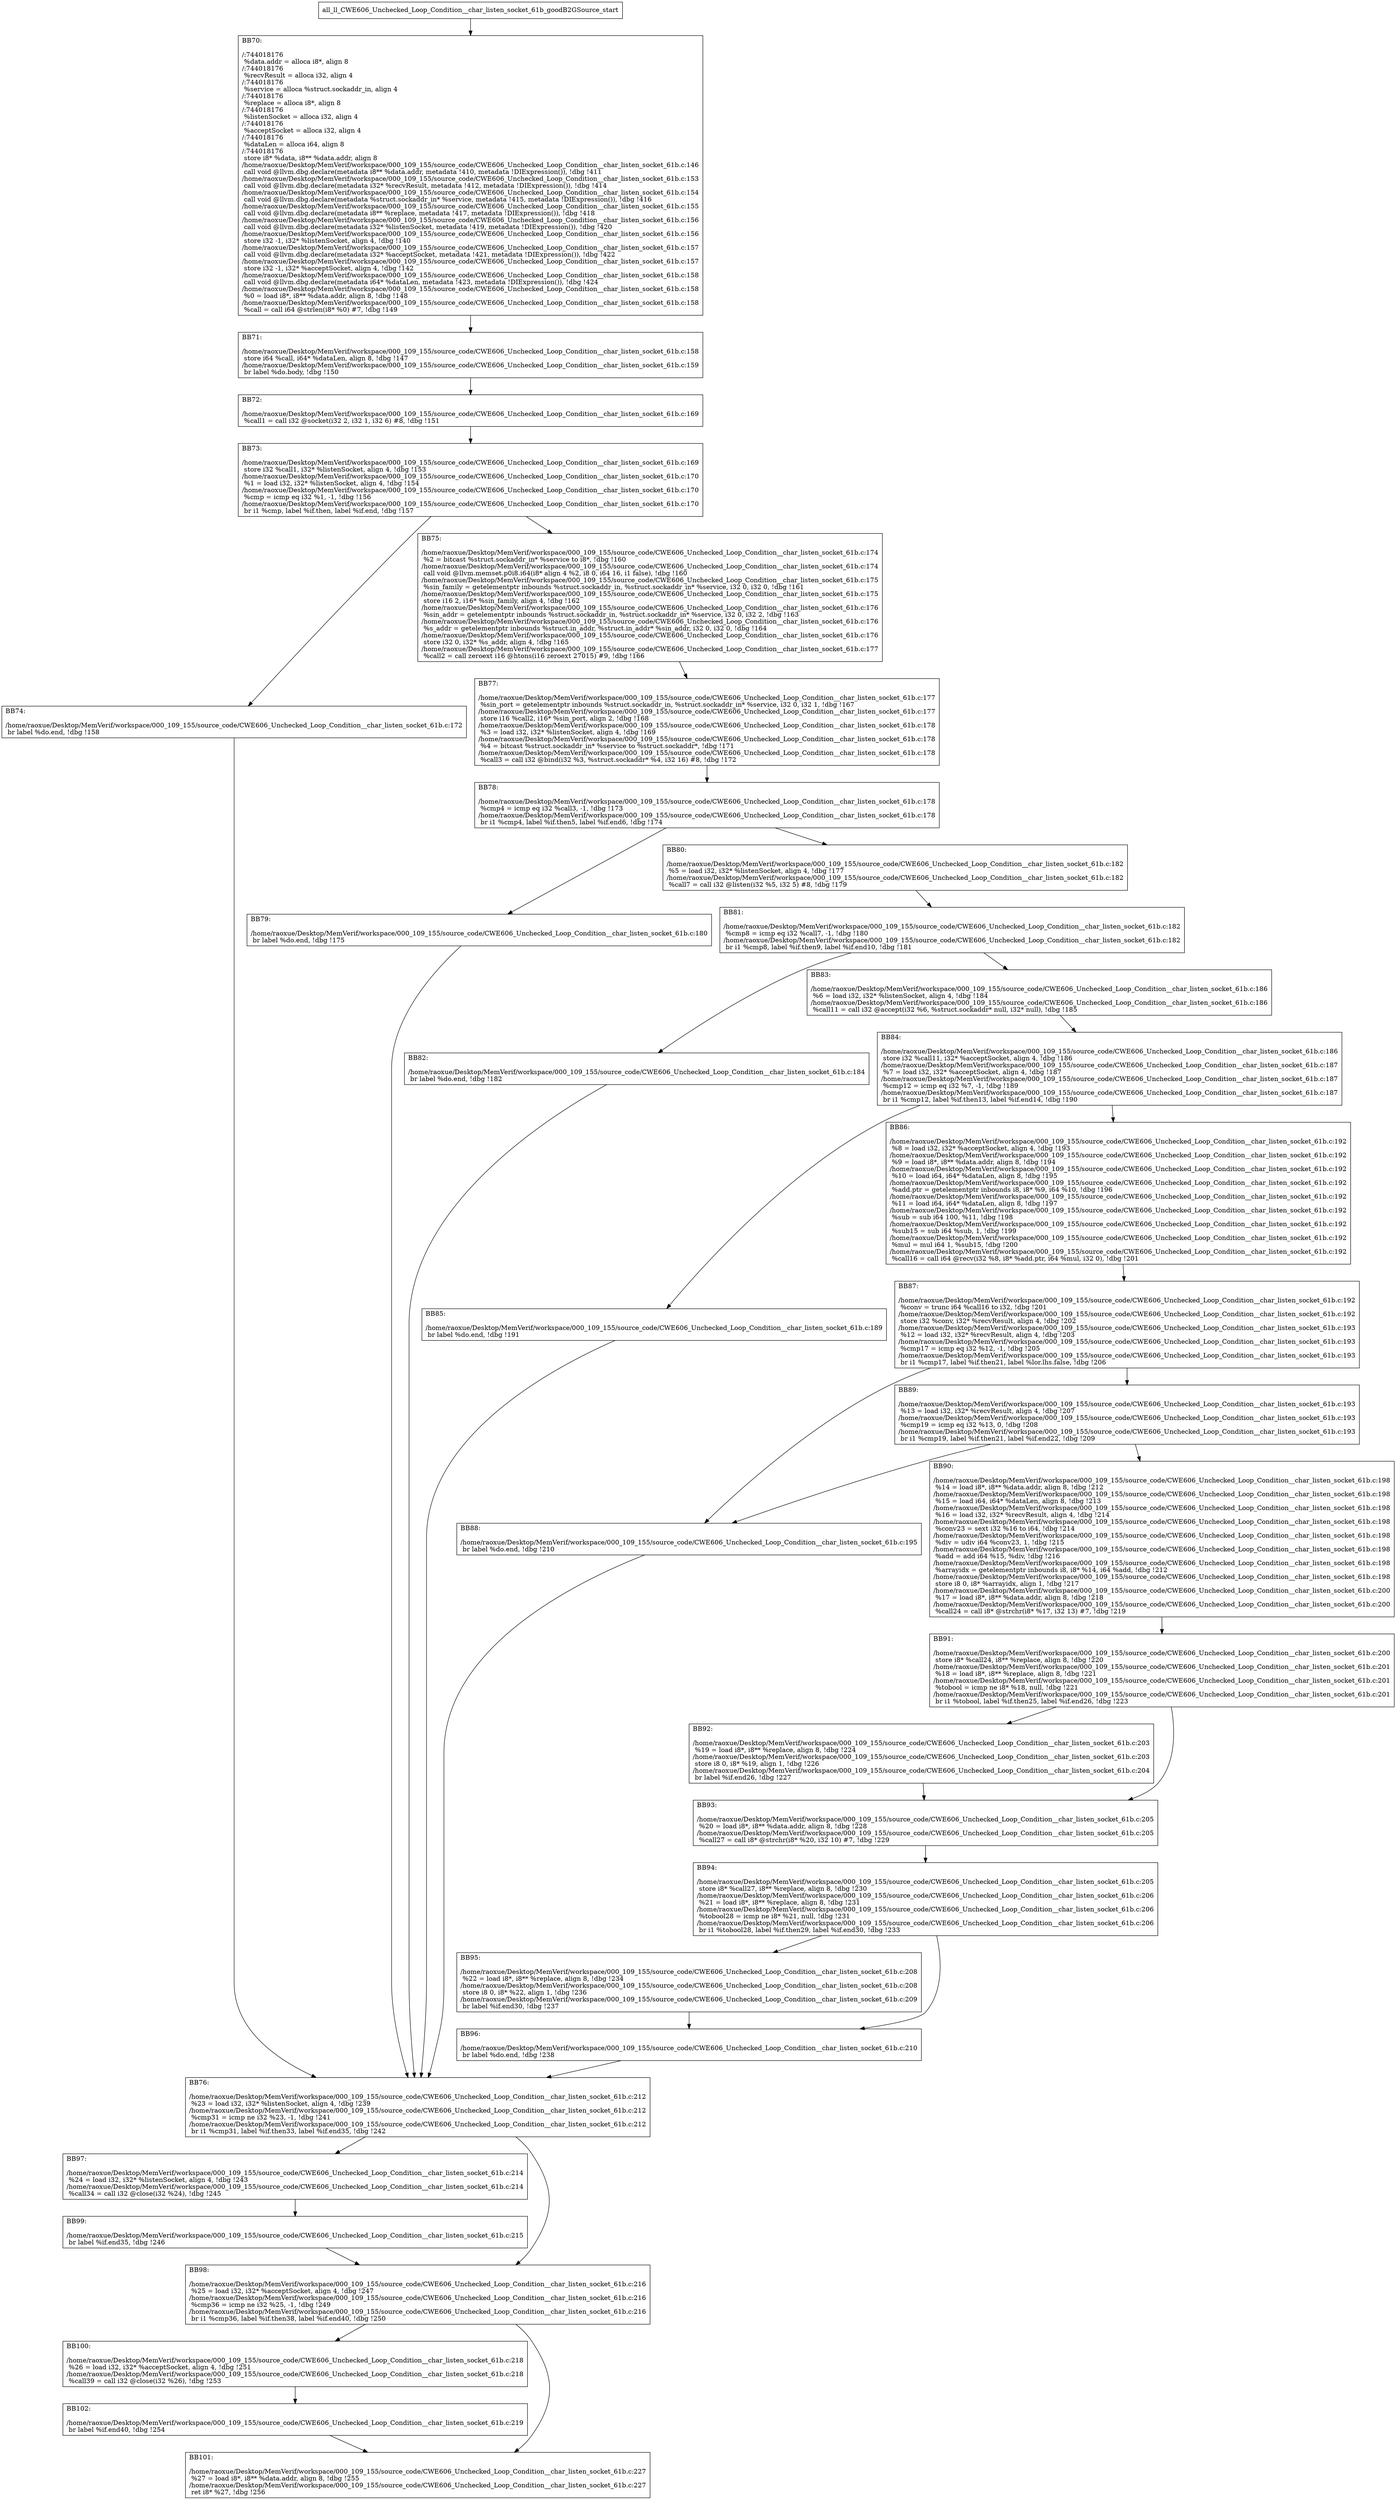 digraph "CFG for'all_ll_CWE606_Unchecked_Loop_Condition__char_listen_socket_61b_goodB2GSource' function" {
	BBall_ll_CWE606_Unchecked_Loop_Condition__char_listen_socket_61b_goodB2GSource_start[shape=record,label="{all_ll_CWE606_Unchecked_Loop_Condition__char_listen_socket_61b_goodB2GSource_start}"];
	BBall_ll_CWE606_Unchecked_Loop_Condition__char_listen_socket_61b_goodB2GSource_start-> all_ll_CWE606_Unchecked_Loop_Condition__char_listen_socket_61b_goodB2GSourceBB70;
	all_ll_CWE606_Unchecked_Loop_Condition__char_listen_socket_61b_goodB2GSourceBB70 [shape=record, label="{BB70:\l\l/:744018176\l
  %data.addr = alloca i8*, align 8\l
/:744018176\l
  %recvResult = alloca i32, align 4\l
/:744018176\l
  %service = alloca %struct.sockaddr_in, align 4\l
/:744018176\l
  %replace = alloca i8*, align 8\l
/:744018176\l
  %listenSocket = alloca i32, align 4\l
/:744018176\l
  %acceptSocket = alloca i32, align 4\l
/:744018176\l
  %dataLen = alloca i64, align 8\l
/:744018176\l
  store i8* %data, i8** %data.addr, align 8\l
/home/raoxue/Desktop/MemVerif/workspace/000_109_155/source_code/CWE606_Unchecked_Loop_Condition__char_listen_socket_61b.c:146\l
  call void @llvm.dbg.declare(metadata i8** %data.addr, metadata !410, metadata !DIExpression()), !dbg !411\l
/home/raoxue/Desktop/MemVerif/workspace/000_109_155/source_code/CWE606_Unchecked_Loop_Condition__char_listen_socket_61b.c:153\l
  call void @llvm.dbg.declare(metadata i32* %recvResult, metadata !412, metadata !DIExpression()), !dbg !414\l
/home/raoxue/Desktop/MemVerif/workspace/000_109_155/source_code/CWE606_Unchecked_Loop_Condition__char_listen_socket_61b.c:154\l
  call void @llvm.dbg.declare(metadata %struct.sockaddr_in* %service, metadata !415, metadata !DIExpression()), !dbg !416\l
/home/raoxue/Desktop/MemVerif/workspace/000_109_155/source_code/CWE606_Unchecked_Loop_Condition__char_listen_socket_61b.c:155\l
  call void @llvm.dbg.declare(metadata i8** %replace, metadata !417, metadata !DIExpression()), !dbg !418\l
/home/raoxue/Desktop/MemVerif/workspace/000_109_155/source_code/CWE606_Unchecked_Loop_Condition__char_listen_socket_61b.c:156\l
  call void @llvm.dbg.declare(metadata i32* %listenSocket, metadata !419, metadata !DIExpression()), !dbg !420\l
/home/raoxue/Desktop/MemVerif/workspace/000_109_155/source_code/CWE606_Unchecked_Loop_Condition__char_listen_socket_61b.c:156\l
  store i32 -1, i32* %listenSocket, align 4, !dbg !140\l
/home/raoxue/Desktop/MemVerif/workspace/000_109_155/source_code/CWE606_Unchecked_Loop_Condition__char_listen_socket_61b.c:157\l
  call void @llvm.dbg.declare(metadata i32* %acceptSocket, metadata !421, metadata !DIExpression()), !dbg !422\l
/home/raoxue/Desktop/MemVerif/workspace/000_109_155/source_code/CWE606_Unchecked_Loop_Condition__char_listen_socket_61b.c:157\l
  store i32 -1, i32* %acceptSocket, align 4, !dbg !142\l
/home/raoxue/Desktop/MemVerif/workspace/000_109_155/source_code/CWE606_Unchecked_Loop_Condition__char_listen_socket_61b.c:158\l
  call void @llvm.dbg.declare(metadata i64* %dataLen, metadata !423, metadata !DIExpression()), !dbg !424\l
/home/raoxue/Desktop/MemVerif/workspace/000_109_155/source_code/CWE606_Unchecked_Loop_Condition__char_listen_socket_61b.c:158\l
  %0 = load i8*, i8** %data.addr, align 8, !dbg !148\l
/home/raoxue/Desktop/MemVerif/workspace/000_109_155/source_code/CWE606_Unchecked_Loop_Condition__char_listen_socket_61b.c:158\l
  %call = call i64 @strlen(i8* %0) #7, !dbg !149\l
}"];
	all_ll_CWE606_Unchecked_Loop_Condition__char_listen_socket_61b_goodB2GSourceBB70-> all_ll_CWE606_Unchecked_Loop_Condition__char_listen_socket_61b_goodB2GSourceBB71;
	all_ll_CWE606_Unchecked_Loop_Condition__char_listen_socket_61b_goodB2GSourceBB71 [shape=record, label="{BB71:\l\l/home/raoxue/Desktop/MemVerif/workspace/000_109_155/source_code/CWE606_Unchecked_Loop_Condition__char_listen_socket_61b.c:158\l
  store i64 %call, i64* %dataLen, align 8, !dbg !147\l
/home/raoxue/Desktop/MemVerif/workspace/000_109_155/source_code/CWE606_Unchecked_Loop_Condition__char_listen_socket_61b.c:159\l
  br label %do.body, !dbg !150\l
}"];
	all_ll_CWE606_Unchecked_Loop_Condition__char_listen_socket_61b_goodB2GSourceBB71-> all_ll_CWE606_Unchecked_Loop_Condition__char_listen_socket_61b_goodB2GSourceBB72;
	all_ll_CWE606_Unchecked_Loop_Condition__char_listen_socket_61b_goodB2GSourceBB72 [shape=record, label="{BB72:\l\l/home/raoxue/Desktop/MemVerif/workspace/000_109_155/source_code/CWE606_Unchecked_Loop_Condition__char_listen_socket_61b.c:169\l
  %call1 = call i32 @socket(i32 2, i32 1, i32 6) #8, !dbg !151\l
}"];
	all_ll_CWE606_Unchecked_Loop_Condition__char_listen_socket_61b_goodB2GSourceBB72-> all_ll_CWE606_Unchecked_Loop_Condition__char_listen_socket_61b_goodB2GSourceBB73;
	all_ll_CWE606_Unchecked_Loop_Condition__char_listen_socket_61b_goodB2GSourceBB73 [shape=record, label="{BB73:\l\l/home/raoxue/Desktop/MemVerif/workspace/000_109_155/source_code/CWE606_Unchecked_Loop_Condition__char_listen_socket_61b.c:169\l
  store i32 %call1, i32* %listenSocket, align 4, !dbg !153\l
/home/raoxue/Desktop/MemVerif/workspace/000_109_155/source_code/CWE606_Unchecked_Loop_Condition__char_listen_socket_61b.c:170\l
  %1 = load i32, i32* %listenSocket, align 4, !dbg !154\l
/home/raoxue/Desktop/MemVerif/workspace/000_109_155/source_code/CWE606_Unchecked_Loop_Condition__char_listen_socket_61b.c:170\l
  %cmp = icmp eq i32 %1, -1, !dbg !156\l
/home/raoxue/Desktop/MemVerif/workspace/000_109_155/source_code/CWE606_Unchecked_Loop_Condition__char_listen_socket_61b.c:170\l
  br i1 %cmp, label %if.then, label %if.end, !dbg !157\l
}"];
	all_ll_CWE606_Unchecked_Loop_Condition__char_listen_socket_61b_goodB2GSourceBB73-> all_ll_CWE606_Unchecked_Loop_Condition__char_listen_socket_61b_goodB2GSourceBB74;
	all_ll_CWE606_Unchecked_Loop_Condition__char_listen_socket_61b_goodB2GSourceBB73-> all_ll_CWE606_Unchecked_Loop_Condition__char_listen_socket_61b_goodB2GSourceBB75;
	all_ll_CWE606_Unchecked_Loop_Condition__char_listen_socket_61b_goodB2GSourceBB74 [shape=record, label="{BB74:\l\l/home/raoxue/Desktop/MemVerif/workspace/000_109_155/source_code/CWE606_Unchecked_Loop_Condition__char_listen_socket_61b.c:172\l
  br label %do.end, !dbg !158\l
}"];
	all_ll_CWE606_Unchecked_Loop_Condition__char_listen_socket_61b_goodB2GSourceBB74-> all_ll_CWE606_Unchecked_Loop_Condition__char_listen_socket_61b_goodB2GSourceBB76;
	all_ll_CWE606_Unchecked_Loop_Condition__char_listen_socket_61b_goodB2GSourceBB75 [shape=record, label="{BB75:\l\l/home/raoxue/Desktop/MemVerif/workspace/000_109_155/source_code/CWE606_Unchecked_Loop_Condition__char_listen_socket_61b.c:174\l
  %2 = bitcast %struct.sockaddr_in* %service to i8*, !dbg !160\l
/home/raoxue/Desktop/MemVerif/workspace/000_109_155/source_code/CWE606_Unchecked_Loop_Condition__char_listen_socket_61b.c:174\l
  call void @llvm.memset.p0i8.i64(i8* align 4 %2, i8 0, i64 16, i1 false), !dbg !160\l
/home/raoxue/Desktop/MemVerif/workspace/000_109_155/source_code/CWE606_Unchecked_Loop_Condition__char_listen_socket_61b.c:175\l
  %sin_family = getelementptr inbounds %struct.sockaddr_in, %struct.sockaddr_in* %service, i32 0, i32 0, !dbg !161\l
/home/raoxue/Desktop/MemVerif/workspace/000_109_155/source_code/CWE606_Unchecked_Loop_Condition__char_listen_socket_61b.c:175\l
  store i16 2, i16* %sin_family, align 4, !dbg !162\l
/home/raoxue/Desktop/MemVerif/workspace/000_109_155/source_code/CWE606_Unchecked_Loop_Condition__char_listen_socket_61b.c:176\l
  %sin_addr = getelementptr inbounds %struct.sockaddr_in, %struct.sockaddr_in* %service, i32 0, i32 2, !dbg !163\l
/home/raoxue/Desktop/MemVerif/workspace/000_109_155/source_code/CWE606_Unchecked_Loop_Condition__char_listen_socket_61b.c:176\l
  %s_addr = getelementptr inbounds %struct.in_addr, %struct.in_addr* %sin_addr, i32 0, i32 0, !dbg !164\l
/home/raoxue/Desktop/MemVerif/workspace/000_109_155/source_code/CWE606_Unchecked_Loop_Condition__char_listen_socket_61b.c:176\l
  store i32 0, i32* %s_addr, align 4, !dbg !165\l
/home/raoxue/Desktop/MemVerif/workspace/000_109_155/source_code/CWE606_Unchecked_Loop_Condition__char_listen_socket_61b.c:177\l
  %call2 = call zeroext i16 @htons(i16 zeroext 27015) #9, !dbg !166\l
}"];
	all_ll_CWE606_Unchecked_Loop_Condition__char_listen_socket_61b_goodB2GSourceBB75-> all_ll_CWE606_Unchecked_Loop_Condition__char_listen_socket_61b_goodB2GSourceBB77;
	all_ll_CWE606_Unchecked_Loop_Condition__char_listen_socket_61b_goodB2GSourceBB77 [shape=record, label="{BB77:\l\l/home/raoxue/Desktop/MemVerif/workspace/000_109_155/source_code/CWE606_Unchecked_Loop_Condition__char_listen_socket_61b.c:177\l
  %sin_port = getelementptr inbounds %struct.sockaddr_in, %struct.sockaddr_in* %service, i32 0, i32 1, !dbg !167\l
/home/raoxue/Desktop/MemVerif/workspace/000_109_155/source_code/CWE606_Unchecked_Loop_Condition__char_listen_socket_61b.c:177\l
  store i16 %call2, i16* %sin_port, align 2, !dbg !168\l
/home/raoxue/Desktop/MemVerif/workspace/000_109_155/source_code/CWE606_Unchecked_Loop_Condition__char_listen_socket_61b.c:178\l
  %3 = load i32, i32* %listenSocket, align 4, !dbg !169\l
/home/raoxue/Desktop/MemVerif/workspace/000_109_155/source_code/CWE606_Unchecked_Loop_Condition__char_listen_socket_61b.c:178\l
  %4 = bitcast %struct.sockaddr_in* %service to %struct.sockaddr*, !dbg !171\l
/home/raoxue/Desktop/MemVerif/workspace/000_109_155/source_code/CWE606_Unchecked_Loop_Condition__char_listen_socket_61b.c:178\l
  %call3 = call i32 @bind(i32 %3, %struct.sockaddr* %4, i32 16) #8, !dbg !172\l
}"];
	all_ll_CWE606_Unchecked_Loop_Condition__char_listen_socket_61b_goodB2GSourceBB77-> all_ll_CWE606_Unchecked_Loop_Condition__char_listen_socket_61b_goodB2GSourceBB78;
	all_ll_CWE606_Unchecked_Loop_Condition__char_listen_socket_61b_goodB2GSourceBB78 [shape=record, label="{BB78:\l\l/home/raoxue/Desktop/MemVerif/workspace/000_109_155/source_code/CWE606_Unchecked_Loop_Condition__char_listen_socket_61b.c:178\l
  %cmp4 = icmp eq i32 %call3, -1, !dbg !173\l
/home/raoxue/Desktop/MemVerif/workspace/000_109_155/source_code/CWE606_Unchecked_Loop_Condition__char_listen_socket_61b.c:178\l
  br i1 %cmp4, label %if.then5, label %if.end6, !dbg !174\l
}"];
	all_ll_CWE606_Unchecked_Loop_Condition__char_listen_socket_61b_goodB2GSourceBB78-> all_ll_CWE606_Unchecked_Loop_Condition__char_listen_socket_61b_goodB2GSourceBB79;
	all_ll_CWE606_Unchecked_Loop_Condition__char_listen_socket_61b_goodB2GSourceBB78-> all_ll_CWE606_Unchecked_Loop_Condition__char_listen_socket_61b_goodB2GSourceBB80;
	all_ll_CWE606_Unchecked_Loop_Condition__char_listen_socket_61b_goodB2GSourceBB79 [shape=record, label="{BB79:\l\l/home/raoxue/Desktop/MemVerif/workspace/000_109_155/source_code/CWE606_Unchecked_Loop_Condition__char_listen_socket_61b.c:180\l
  br label %do.end, !dbg !175\l
}"];
	all_ll_CWE606_Unchecked_Loop_Condition__char_listen_socket_61b_goodB2GSourceBB79-> all_ll_CWE606_Unchecked_Loop_Condition__char_listen_socket_61b_goodB2GSourceBB76;
	all_ll_CWE606_Unchecked_Loop_Condition__char_listen_socket_61b_goodB2GSourceBB80 [shape=record, label="{BB80:\l\l/home/raoxue/Desktop/MemVerif/workspace/000_109_155/source_code/CWE606_Unchecked_Loop_Condition__char_listen_socket_61b.c:182\l
  %5 = load i32, i32* %listenSocket, align 4, !dbg !177\l
/home/raoxue/Desktop/MemVerif/workspace/000_109_155/source_code/CWE606_Unchecked_Loop_Condition__char_listen_socket_61b.c:182\l
  %call7 = call i32 @listen(i32 %5, i32 5) #8, !dbg !179\l
}"];
	all_ll_CWE606_Unchecked_Loop_Condition__char_listen_socket_61b_goodB2GSourceBB80-> all_ll_CWE606_Unchecked_Loop_Condition__char_listen_socket_61b_goodB2GSourceBB81;
	all_ll_CWE606_Unchecked_Loop_Condition__char_listen_socket_61b_goodB2GSourceBB81 [shape=record, label="{BB81:\l\l/home/raoxue/Desktop/MemVerif/workspace/000_109_155/source_code/CWE606_Unchecked_Loop_Condition__char_listen_socket_61b.c:182\l
  %cmp8 = icmp eq i32 %call7, -1, !dbg !180\l
/home/raoxue/Desktop/MemVerif/workspace/000_109_155/source_code/CWE606_Unchecked_Loop_Condition__char_listen_socket_61b.c:182\l
  br i1 %cmp8, label %if.then9, label %if.end10, !dbg !181\l
}"];
	all_ll_CWE606_Unchecked_Loop_Condition__char_listen_socket_61b_goodB2GSourceBB81-> all_ll_CWE606_Unchecked_Loop_Condition__char_listen_socket_61b_goodB2GSourceBB82;
	all_ll_CWE606_Unchecked_Loop_Condition__char_listen_socket_61b_goodB2GSourceBB81-> all_ll_CWE606_Unchecked_Loop_Condition__char_listen_socket_61b_goodB2GSourceBB83;
	all_ll_CWE606_Unchecked_Loop_Condition__char_listen_socket_61b_goodB2GSourceBB82 [shape=record, label="{BB82:\l\l/home/raoxue/Desktop/MemVerif/workspace/000_109_155/source_code/CWE606_Unchecked_Loop_Condition__char_listen_socket_61b.c:184\l
  br label %do.end, !dbg !182\l
}"];
	all_ll_CWE606_Unchecked_Loop_Condition__char_listen_socket_61b_goodB2GSourceBB82-> all_ll_CWE606_Unchecked_Loop_Condition__char_listen_socket_61b_goodB2GSourceBB76;
	all_ll_CWE606_Unchecked_Loop_Condition__char_listen_socket_61b_goodB2GSourceBB83 [shape=record, label="{BB83:\l\l/home/raoxue/Desktop/MemVerif/workspace/000_109_155/source_code/CWE606_Unchecked_Loop_Condition__char_listen_socket_61b.c:186\l
  %6 = load i32, i32* %listenSocket, align 4, !dbg !184\l
/home/raoxue/Desktop/MemVerif/workspace/000_109_155/source_code/CWE606_Unchecked_Loop_Condition__char_listen_socket_61b.c:186\l
  %call11 = call i32 @accept(i32 %6, %struct.sockaddr* null, i32* null), !dbg !185\l
}"];
	all_ll_CWE606_Unchecked_Loop_Condition__char_listen_socket_61b_goodB2GSourceBB83-> all_ll_CWE606_Unchecked_Loop_Condition__char_listen_socket_61b_goodB2GSourceBB84;
	all_ll_CWE606_Unchecked_Loop_Condition__char_listen_socket_61b_goodB2GSourceBB84 [shape=record, label="{BB84:\l\l/home/raoxue/Desktop/MemVerif/workspace/000_109_155/source_code/CWE606_Unchecked_Loop_Condition__char_listen_socket_61b.c:186\l
  store i32 %call11, i32* %acceptSocket, align 4, !dbg !186\l
/home/raoxue/Desktop/MemVerif/workspace/000_109_155/source_code/CWE606_Unchecked_Loop_Condition__char_listen_socket_61b.c:187\l
  %7 = load i32, i32* %acceptSocket, align 4, !dbg !187\l
/home/raoxue/Desktop/MemVerif/workspace/000_109_155/source_code/CWE606_Unchecked_Loop_Condition__char_listen_socket_61b.c:187\l
  %cmp12 = icmp eq i32 %7, -1, !dbg !189\l
/home/raoxue/Desktop/MemVerif/workspace/000_109_155/source_code/CWE606_Unchecked_Loop_Condition__char_listen_socket_61b.c:187\l
  br i1 %cmp12, label %if.then13, label %if.end14, !dbg !190\l
}"];
	all_ll_CWE606_Unchecked_Loop_Condition__char_listen_socket_61b_goodB2GSourceBB84-> all_ll_CWE606_Unchecked_Loop_Condition__char_listen_socket_61b_goodB2GSourceBB85;
	all_ll_CWE606_Unchecked_Loop_Condition__char_listen_socket_61b_goodB2GSourceBB84-> all_ll_CWE606_Unchecked_Loop_Condition__char_listen_socket_61b_goodB2GSourceBB86;
	all_ll_CWE606_Unchecked_Loop_Condition__char_listen_socket_61b_goodB2GSourceBB85 [shape=record, label="{BB85:\l\l/home/raoxue/Desktop/MemVerif/workspace/000_109_155/source_code/CWE606_Unchecked_Loop_Condition__char_listen_socket_61b.c:189\l
  br label %do.end, !dbg !191\l
}"];
	all_ll_CWE606_Unchecked_Loop_Condition__char_listen_socket_61b_goodB2GSourceBB85-> all_ll_CWE606_Unchecked_Loop_Condition__char_listen_socket_61b_goodB2GSourceBB76;
	all_ll_CWE606_Unchecked_Loop_Condition__char_listen_socket_61b_goodB2GSourceBB86 [shape=record, label="{BB86:\l\l/home/raoxue/Desktop/MemVerif/workspace/000_109_155/source_code/CWE606_Unchecked_Loop_Condition__char_listen_socket_61b.c:192\l
  %8 = load i32, i32* %acceptSocket, align 4, !dbg !193\l
/home/raoxue/Desktop/MemVerif/workspace/000_109_155/source_code/CWE606_Unchecked_Loop_Condition__char_listen_socket_61b.c:192\l
  %9 = load i8*, i8** %data.addr, align 8, !dbg !194\l
/home/raoxue/Desktop/MemVerif/workspace/000_109_155/source_code/CWE606_Unchecked_Loop_Condition__char_listen_socket_61b.c:192\l
  %10 = load i64, i64* %dataLen, align 8, !dbg !195\l
/home/raoxue/Desktop/MemVerif/workspace/000_109_155/source_code/CWE606_Unchecked_Loop_Condition__char_listen_socket_61b.c:192\l
  %add.ptr = getelementptr inbounds i8, i8* %9, i64 %10, !dbg !196\l
/home/raoxue/Desktop/MemVerif/workspace/000_109_155/source_code/CWE606_Unchecked_Loop_Condition__char_listen_socket_61b.c:192\l
  %11 = load i64, i64* %dataLen, align 8, !dbg !197\l
/home/raoxue/Desktop/MemVerif/workspace/000_109_155/source_code/CWE606_Unchecked_Loop_Condition__char_listen_socket_61b.c:192\l
  %sub = sub i64 100, %11, !dbg !198\l
/home/raoxue/Desktop/MemVerif/workspace/000_109_155/source_code/CWE606_Unchecked_Loop_Condition__char_listen_socket_61b.c:192\l
  %sub15 = sub i64 %sub, 1, !dbg !199\l
/home/raoxue/Desktop/MemVerif/workspace/000_109_155/source_code/CWE606_Unchecked_Loop_Condition__char_listen_socket_61b.c:192\l
  %mul = mul i64 1, %sub15, !dbg !200\l
/home/raoxue/Desktop/MemVerif/workspace/000_109_155/source_code/CWE606_Unchecked_Loop_Condition__char_listen_socket_61b.c:192\l
  %call16 = call i64 @recv(i32 %8, i8* %add.ptr, i64 %mul, i32 0), !dbg !201\l
}"];
	all_ll_CWE606_Unchecked_Loop_Condition__char_listen_socket_61b_goodB2GSourceBB86-> all_ll_CWE606_Unchecked_Loop_Condition__char_listen_socket_61b_goodB2GSourceBB87;
	all_ll_CWE606_Unchecked_Loop_Condition__char_listen_socket_61b_goodB2GSourceBB87 [shape=record, label="{BB87:\l\l/home/raoxue/Desktop/MemVerif/workspace/000_109_155/source_code/CWE606_Unchecked_Loop_Condition__char_listen_socket_61b.c:192\l
  %conv = trunc i64 %call16 to i32, !dbg !201\l
/home/raoxue/Desktop/MemVerif/workspace/000_109_155/source_code/CWE606_Unchecked_Loop_Condition__char_listen_socket_61b.c:192\l
  store i32 %conv, i32* %recvResult, align 4, !dbg !202\l
/home/raoxue/Desktop/MemVerif/workspace/000_109_155/source_code/CWE606_Unchecked_Loop_Condition__char_listen_socket_61b.c:193\l
  %12 = load i32, i32* %recvResult, align 4, !dbg !203\l
/home/raoxue/Desktop/MemVerif/workspace/000_109_155/source_code/CWE606_Unchecked_Loop_Condition__char_listen_socket_61b.c:193\l
  %cmp17 = icmp eq i32 %12, -1, !dbg !205\l
/home/raoxue/Desktop/MemVerif/workspace/000_109_155/source_code/CWE606_Unchecked_Loop_Condition__char_listen_socket_61b.c:193\l
  br i1 %cmp17, label %if.then21, label %lor.lhs.false, !dbg !206\l
}"];
	all_ll_CWE606_Unchecked_Loop_Condition__char_listen_socket_61b_goodB2GSourceBB87-> all_ll_CWE606_Unchecked_Loop_Condition__char_listen_socket_61b_goodB2GSourceBB88;
	all_ll_CWE606_Unchecked_Loop_Condition__char_listen_socket_61b_goodB2GSourceBB87-> all_ll_CWE606_Unchecked_Loop_Condition__char_listen_socket_61b_goodB2GSourceBB89;
	all_ll_CWE606_Unchecked_Loop_Condition__char_listen_socket_61b_goodB2GSourceBB89 [shape=record, label="{BB89:\l\l/home/raoxue/Desktop/MemVerif/workspace/000_109_155/source_code/CWE606_Unchecked_Loop_Condition__char_listen_socket_61b.c:193\l
  %13 = load i32, i32* %recvResult, align 4, !dbg !207\l
/home/raoxue/Desktop/MemVerif/workspace/000_109_155/source_code/CWE606_Unchecked_Loop_Condition__char_listen_socket_61b.c:193\l
  %cmp19 = icmp eq i32 %13, 0, !dbg !208\l
/home/raoxue/Desktop/MemVerif/workspace/000_109_155/source_code/CWE606_Unchecked_Loop_Condition__char_listen_socket_61b.c:193\l
  br i1 %cmp19, label %if.then21, label %if.end22, !dbg !209\l
}"];
	all_ll_CWE606_Unchecked_Loop_Condition__char_listen_socket_61b_goodB2GSourceBB89-> all_ll_CWE606_Unchecked_Loop_Condition__char_listen_socket_61b_goodB2GSourceBB88;
	all_ll_CWE606_Unchecked_Loop_Condition__char_listen_socket_61b_goodB2GSourceBB89-> all_ll_CWE606_Unchecked_Loop_Condition__char_listen_socket_61b_goodB2GSourceBB90;
	all_ll_CWE606_Unchecked_Loop_Condition__char_listen_socket_61b_goodB2GSourceBB88 [shape=record, label="{BB88:\l\l/home/raoxue/Desktop/MemVerif/workspace/000_109_155/source_code/CWE606_Unchecked_Loop_Condition__char_listen_socket_61b.c:195\l
  br label %do.end, !dbg !210\l
}"];
	all_ll_CWE606_Unchecked_Loop_Condition__char_listen_socket_61b_goodB2GSourceBB88-> all_ll_CWE606_Unchecked_Loop_Condition__char_listen_socket_61b_goodB2GSourceBB76;
	all_ll_CWE606_Unchecked_Loop_Condition__char_listen_socket_61b_goodB2GSourceBB90 [shape=record, label="{BB90:\l\l/home/raoxue/Desktop/MemVerif/workspace/000_109_155/source_code/CWE606_Unchecked_Loop_Condition__char_listen_socket_61b.c:198\l
  %14 = load i8*, i8** %data.addr, align 8, !dbg !212\l
/home/raoxue/Desktop/MemVerif/workspace/000_109_155/source_code/CWE606_Unchecked_Loop_Condition__char_listen_socket_61b.c:198\l
  %15 = load i64, i64* %dataLen, align 8, !dbg !213\l
/home/raoxue/Desktop/MemVerif/workspace/000_109_155/source_code/CWE606_Unchecked_Loop_Condition__char_listen_socket_61b.c:198\l
  %16 = load i32, i32* %recvResult, align 4, !dbg !214\l
/home/raoxue/Desktop/MemVerif/workspace/000_109_155/source_code/CWE606_Unchecked_Loop_Condition__char_listen_socket_61b.c:198\l
  %conv23 = sext i32 %16 to i64, !dbg !214\l
/home/raoxue/Desktop/MemVerif/workspace/000_109_155/source_code/CWE606_Unchecked_Loop_Condition__char_listen_socket_61b.c:198\l
  %div = udiv i64 %conv23, 1, !dbg !215\l
/home/raoxue/Desktop/MemVerif/workspace/000_109_155/source_code/CWE606_Unchecked_Loop_Condition__char_listen_socket_61b.c:198\l
  %add = add i64 %15, %div, !dbg !216\l
/home/raoxue/Desktop/MemVerif/workspace/000_109_155/source_code/CWE606_Unchecked_Loop_Condition__char_listen_socket_61b.c:198\l
  %arrayidx = getelementptr inbounds i8, i8* %14, i64 %add, !dbg !212\l
/home/raoxue/Desktop/MemVerif/workspace/000_109_155/source_code/CWE606_Unchecked_Loop_Condition__char_listen_socket_61b.c:198\l
  store i8 0, i8* %arrayidx, align 1, !dbg !217\l
/home/raoxue/Desktop/MemVerif/workspace/000_109_155/source_code/CWE606_Unchecked_Loop_Condition__char_listen_socket_61b.c:200\l
  %17 = load i8*, i8** %data.addr, align 8, !dbg !218\l
/home/raoxue/Desktop/MemVerif/workspace/000_109_155/source_code/CWE606_Unchecked_Loop_Condition__char_listen_socket_61b.c:200\l
  %call24 = call i8* @strchr(i8* %17, i32 13) #7, !dbg !219\l
}"];
	all_ll_CWE606_Unchecked_Loop_Condition__char_listen_socket_61b_goodB2GSourceBB90-> all_ll_CWE606_Unchecked_Loop_Condition__char_listen_socket_61b_goodB2GSourceBB91;
	all_ll_CWE606_Unchecked_Loop_Condition__char_listen_socket_61b_goodB2GSourceBB91 [shape=record, label="{BB91:\l\l/home/raoxue/Desktop/MemVerif/workspace/000_109_155/source_code/CWE606_Unchecked_Loop_Condition__char_listen_socket_61b.c:200\l
  store i8* %call24, i8** %replace, align 8, !dbg !220\l
/home/raoxue/Desktop/MemVerif/workspace/000_109_155/source_code/CWE606_Unchecked_Loop_Condition__char_listen_socket_61b.c:201\l
  %18 = load i8*, i8** %replace, align 8, !dbg !221\l
/home/raoxue/Desktop/MemVerif/workspace/000_109_155/source_code/CWE606_Unchecked_Loop_Condition__char_listen_socket_61b.c:201\l
  %tobool = icmp ne i8* %18, null, !dbg !221\l
/home/raoxue/Desktop/MemVerif/workspace/000_109_155/source_code/CWE606_Unchecked_Loop_Condition__char_listen_socket_61b.c:201\l
  br i1 %tobool, label %if.then25, label %if.end26, !dbg !223\l
}"];
	all_ll_CWE606_Unchecked_Loop_Condition__char_listen_socket_61b_goodB2GSourceBB91-> all_ll_CWE606_Unchecked_Loop_Condition__char_listen_socket_61b_goodB2GSourceBB92;
	all_ll_CWE606_Unchecked_Loop_Condition__char_listen_socket_61b_goodB2GSourceBB91-> all_ll_CWE606_Unchecked_Loop_Condition__char_listen_socket_61b_goodB2GSourceBB93;
	all_ll_CWE606_Unchecked_Loop_Condition__char_listen_socket_61b_goodB2GSourceBB92 [shape=record, label="{BB92:\l\l/home/raoxue/Desktop/MemVerif/workspace/000_109_155/source_code/CWE606_Unchecked_Loop_Condition__char_listen_socket_61b.c:203\l
  %19 = load i8*, i8** %replace, align 8, !dbg !224\l
/home/raoxue/Desktop/MemVerif/workspace/000_109_155/source_code/CWE606_Unchecked_Loop_Condition__char_listen_socket_61b.c:203\l
  store i8 0, i8* %19, align 1, !dbg !226\l
/home/raoxue/Desktop/MemVerif/workspace/000_109_155/source_code/CWE606_Unchecked_Loop_Condition__char_listen_socket_61b.c:204\l
  br label %if.end26, !dbg !227\l
}"];
	all_ll_CWE606_Unchecked_Loop_Condition__char_listen_socket_61b_goodB2GSourceBB92-> all_ll_CWE606_Unchecked_Loop_Condition__char_listen_socket_61b_goodB2GSourceBB93;
	all_ll_CWE606_Unchecked_Loop_Condition__char_listen_socket_61b_goodB2GSourceBB93 [shape=record, label="{BB93:\l\l/home/raoxue/Desktop/MemVerif/workspace/000_109_155/source_code/CWE606_Unchecked_Loop_Condition__char_listen_socket_61b.c:205\l
  %20 = load i8*, i8** %data.addr, align 8, !dbg !228\l
/home/raoxue/Desktop/MemVerif/workspace/000_109_155/source_code/CWE606_Unchecked_Loop_Condition__char_listen_socket_61b.c:205\l
  %call27 = call i8* @strchr(i8* %20, i32 10) #7, !dbg !229\l
}"];
	all_ll_CWE606_Unchecked_Loop_Condition__char_listen_socket_61b_goodB2GSourceBB93-> all_ll_CWE606_Unchecked_Loop_Condition__char_listen_socket_61b_goodB2GSourceBB94;
	all_ll_CWE606_Unchecked_Loop_Condition__char_listen_socket_61b_goodB2GSourceBB94 [shape=record, label="{BB94:\l\l/home/raoxue/Desktop/MemVerif/workspace/000_109_155/source_code/CWE606_Unchecked_Loop_Condition__char_listen_socket_61b.c:205\l
  store i8* %call27, i8** %replace, align 8, !dbg !230\l
/home/raoxue/Desktop/MemVerif/workspace/000_109_155/source_code/CWE606_Unchecked_Loop_Condition__char_listen_socket_61b.c:206\l
  %21 = load i8*, i8** %replace, align 8, !dbg !231\l
/home/raoxue/Desktop/MemVerif/workspace/000_109_155/source_code/CWE606_Unchecked_Loop_Condition__char_listen_socket_61b.c:206\l
  %tobool28 = icmp ne i8* %21, null, !dbg !231\l
/home/raoxue/Desktop/MemVerif/workspace/000_109_155/source_code/CWE606_Unchecked_Loop_Condition__char_listen_socket_61b.c:206\l
  br i1 %tobool28, label %if.then29, label %if.end30, !dbg !233\l
}"];
	all_ll_CWE606_Unchecked_Loop_Condition__char_listen_socket_61b_goodB2GSourceBB94-> all_ll_CWE606_Unchecked_Loop_Condition__char_listen_socket_61b_goodB2GSourceBB95;
	all_ll_CWE606_Unchecked_Loop_Condition__char_listen_socket_61b_goodB2GSourceBB94-> all_ll_CWE606_Unchecked_Loop_Condition__char_listen_socket_61b_goodB2GSourceBB96;
	all_ll_CWE606_Unchecked_Loop_Condition__char_listen_socket_61b_goodB2GSourceBB95 [shape=record, label="{BB95:\l\l/home/raoxue/Desktop/MemVerif/workspace/000_109_155/source_code/CWE606_Unchecked_Loop_Condition__char_listen_socket_61b.c:208\l
  %22 = load i8*, i8** %replace, align 8, !dbg !234\l
/home/raoxue/Desktop/MemVerif/workspace/000_109_155/source_code/CWE606_Unchecked_Loop_Condition__char_listen_socket_61b.c:208\l
  store i8 0, i8* %22, align 1, !dbg !236\l
/home/raoxue/Desktop/MemVerif/workspace/000_109_155/source_code/CWE606_Unchecked_Loop_Condition__char_listen_socket_61b.c:209\l
  br label %if.end30, !dbg !237\l
}"];
	all_ll_CWE606_Unchecked_Loop_Condition__char_listen_socket_61b_goodB2GSourceBB95-> all_ll_CWE606_Unchecked_Loop_Condition__char_listen_socket_61b_goodB2GSourceBB96;
	all_ll_CWE606_Unchecked_Loop_Condition__char_listen_socket_61b_goodB2GSourceBB96 [shape=record, label="{BB96:\l\l/home/raoxue/Desktop/MemVerif/workspace/000_109_155/source_code/CWE606_Unchecked_Loop_Condition__char_listen_socket_61b.c:210\l
  br label %do.end, !dbg !238\l
}"];
	all_ll_CWE606_Unchecked_Loop_Condition__char_listen_socket_61b_goodB2GSourceBB96-> all_ll_CWE606_Unchecked_Loop_Condition__char_listen_socket_61b_goodB2GSourceBB76;
	all_ll_CWE606_Unchecked_Loop_Condition__char_listen_socket_61b_goodB2GSourceBB76 [shape=record, label="{BB76:\l\l/home/raoxue/Desktop/MemVerif/workspace/000_109_155/source_code/CWE606_Unchecked_Loop_Condition__char_listen_socket_61b.c:212\l
  %23 = load i32, i32* %listenSocket, align 4, !dbg !239\l
/home/raoxue/Desktop/MemVerif/workspace/000_109_155/source_code/CWE606_Unchecked_Loop_Condition__char_listen_socket_61b.c:212\l
  %cmp31 = icmp ne i32 %23, -1, !dbg !241\l
/home/raoxue/Desktop/MemVerif/workspace/000_109_155/source_code/CWE606_Unchecked_Loop_Condition__char_listen_socket_61b.c:212\l
  br i1 %cmp31, label %if.then33, label %if.end35, !dbg !242\l
}"];
	all_ll_CWE606_Unchecked_Loop_Condition__char_listen_socket_61b_goodB2GSourceBB76-> all_ll_CWE606_Unchecked_Loop_Condition__char_listen_socket_61b_goodB2GSourceBB97;
	all_ll_CWE606_Unchecked_Loop_Condition__char_listen_socket_61b_goodB2GSourceBB76-> all_ll_CWE606_Unchecked_Loop_Condition__char_listen_socket_61b_goodB2GSourceBB98;
	all_ll_CWE606_Unchecked_Loop_Condition__char_listen_socket_61b_goodB2GSourceBB97 [shape=record, label="{BB97:\l\l/home/raoxue/Desktop/MemVerif/workspace/000_109_155/source_code/CWE606_Unchecked_Loop_Condition__char_listen_socket_61b.c:214\l
  %24 = load i32, i32* %listenSocket, align 4, !dbg !243\l
/home/raoxue/Desktop/MemVerif/workspace/000_109_155/source_code/CWE606_Unchecked_Loop_Condition__char_listen_socket_61b.c:214\l
  %call34 = call i32 @close(i32 %24), !dbg !245\l
}"];
	all_ll_CWE606_Unchecked_Loop_Condition__char_listen_socket_61b_goodB2GSourceBB97-> all_ll_CWE606_Unchecked_Loop_Condition__char_listen_socket_61b_goodB2GSourceBB99;
	all_ll_CWE606_Unchecked_Loop_Condition__char_listen_socket_61b_goodB2GSourceBB99 [shape=record, label="{BB99:\l\l/home/raoxue/Desktop/MemVerif/workspace/000_109_155/source_code/CWE606_Unchecked_Loop_Condition__char_listen_socket_61b.c:215\l
  br label %if.end35, !dbg !246\l
}"];
	all_ll_CWE606_Unchecked_Loop_Condition__char_listen_socket_61b_goodB2GSourceBB99-> all_ll_CWE606_Unchecked_Loop_Condition__char_listen_socket_61b_goodB2GSourceBB98;
	all_ll_CWE606_Unchecked_Loop_Condition__char_listen_socket_61b_goodB2GSourceBB98 [shape=record, label="{BB98:\l\l/home/raoxue/Desktop/MemVerif/workspace/000_109_155/source_code/CWE606_Unchecked_Loop_Condition__char_listen_socket_61b.c:216\l
  %25 = load i32, i32* %acceptSocket, align 4, !dbg !247\l
/home/raoxue/Desktop/MemVerif/workspace/000_109_155/source_code/CWE606_Unchecked_Loop_Condition__char_listen_socket_61b.c:216\l
  %cmp36 = icmp ne i32 %25, -1, !dbg !249\l
/home/raoxue/Desktop/MemVerif/workspace/000_109_155/source_code/CWE606_Unchecked_Loop_Condition__char_listen_socket_61b.c:216\l
  br i1 %cmp36, label %if.then38, label %if.end40, !dbg !250\l
}"];
	all_ll_CWE606_Unchecked_Loop_Condition__char_listen_socket_61b_goodB2GSourceBB98-> all_ll_CWE606_Unchecked_Loop_Condition__char_listen_socket_61b_goodB2GSourceBB100;
	all_ll_CWE606_Unchecked_Loop_Condition__char_listen_socket_61b_goodB2GSourceBB98-> all_ll_CWE606_Unchecked_Loop_Condition__char_listen_socket_61b_goodB2GSourceBB101;
	all_ll_CWE606_Unchecked_Loop_Condition__char_listen_socket_61b_goodB2GSourceBB100 [shape=record, label="{BB100:\l\l/home/raoxue/Desktop/MemVerif/workspace/000_109_155/source_code/CWE606_Unchecked_Loop_Condition__char_listen_socket_61b.c:218\l
  %26 = load i32, i32* %acceptSocket, align 4, !dbg !251\l
/home/raoxue/Desktop/MemVerif/workspace/000_109_155/source_code/CWE606_Unchecked_Loop_Condition__char_listen_socket_61b.c:218\l
  %call39 = call i32 @close(i32 %26), !dbg !253\l
}"];
	all_ll_CWE606_Unchecked_Loop_Condition__char_listen_socket_61b_goodB2GSourceBB100-> all_ll_CWE606_Unchecked_Loop_Condition__char_listen_socket_61b_goodB2GSourceBB102;
	all_ll_CWE606_Unchecked_Loop_Condition__char_listen_socket_61b_goodB2GSourceBB102 [shape=record, label="{BB102:\l\l/home/raoxue/Desktop/MemVerif/workspace/000_109_155/source_code/CWE606_Unchecked_Loop_Condition__char_listen_socket_61b.c:219\l
  br label %if.end40, !dbg !254\l
}"];
	all_ll_CWE606_Unchecked_Loop_Condition__char_listen_socket_61b_goodB2GSourceBB102-> all_ll_CWE606_Unchecked_Loop_Condition__char_listen_socket_61b_goodB2GSourceBB101;
	all_ll_CWE606_Unchecked_Loop_Condition__char_listen_socket_61b_goodB2GSourceBB101 [shape=record, label="{BB101:\l\l/home/raoxue/Desktop/MemVerif/workspace/000_109_155/source_code/CWE606_Unchecked_Loop_Condition__char_listen_socket_61b.c:227\l
  %27 = load i8*, i8** %data.addr, align 8, !dbg !255\l
/home/raoxue/Desktop/MemVerif/workspace/000_109_155/source_code/CWE606_Unchecked_Loop_Condition__char_listen_socket_61b.c:227\l
  ret i8* %27, !dbg !256\l
}"];
}
